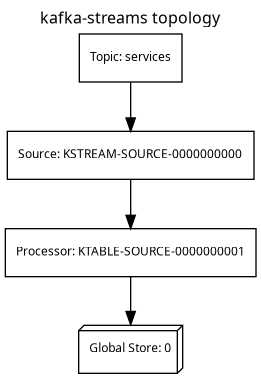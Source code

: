 @startuml
digraph G {
	graph [labelloc=top,label="kafka-streams topology",fontname="Verdana",fontsize=12];
	edge [fontname="Verdana",fontsize=9,labelfontname="Verdana",labelfontsize=9];
	node [fontname="Verdana",fontsize=9,shape=record];
	c0 [label="Processor: KTABLE-SOURCE-0000000001"]
	// null
	c1 -> c0 [];
	c1 [label="Source: KSTREAM-SOURCE-0000000000"]
	c2 [label="Topic: services"]
	// null
	c2 -> c1 [];
	c3 [label="Global Store: 0", shape=box3d]
	// null
	c0 -> c3 [];
}
@enduml